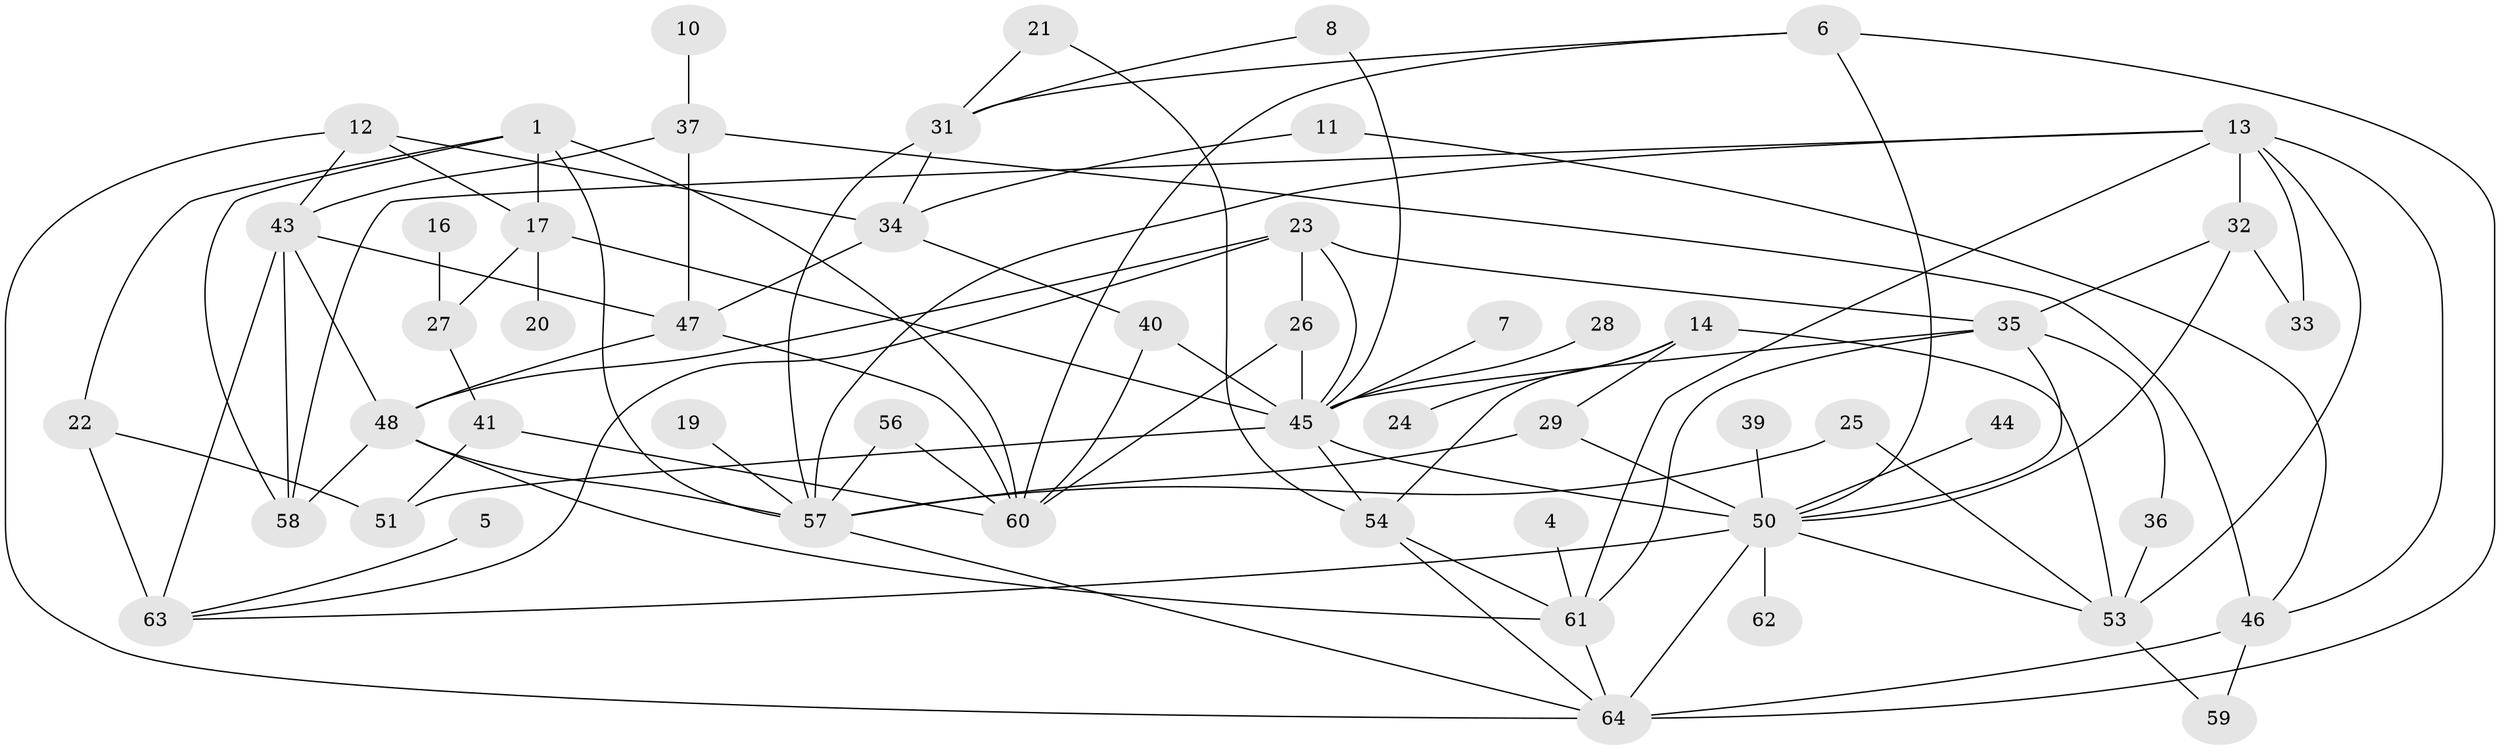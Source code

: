 // original degree distribution, {4: 0.1484375, 3: 0.21875, 7: 0.0078125, 0: 0.078125, 6: 0.046875, 2: 0.2578125, 1: 0.1640625, 5: 0.0703125, 9: 0.0078125}
// Generated by graph-tools (version 1.1) at 2025/49/03/09/25 03:49:11]
// undirected, 53 vertices, 100 edges
graph export_dot {
graph [start="1"]
  node [color=gray90,style=filled];
  1;
  4;
  5;
  6;
  7;
  8;
  10;
  11;
  12;
  13;
  14;
  16;
  17;
  19;
  20;
  21;
  22;
  23;
  24;
  25;
  26;
  27;
  28;
  29;
  31;
  32;
  33;
  34;
  35;
  36;
  37;
  39;
  40;
  41;
  43;
  44;
  45;
  46;
  47;
  48;
  50;
  51;
  53;
  54;
  56;
  57;
  58;
  59;
  60;
  61;
  62;
  63;
  64;
  1 -- 17 [weight=1.0];
  1 -- 22 [weight=1.0];
  1 -- 57 [weight=1.0];
  1 -- 58 [weight=1.0];
  1 -- 60 [weight=1.0];
  4 -- 61 [weight=1.0];
  5 -- 63 [weight=1.0];
  6 -- 31 [weight=1.0];
  6 -- 50 [weight=1.0];
  6 -- 60 [weight=1.0];
  6 -- 64 [weight=1.0];
  7 -- 45 [weight=1.0];
  8 -- 31 [weight=1.0];
  8 -- 45 [weight=1.0];
  10 -- 37 [weight=1.0];
  11 -- 34 [weight=1.0];
  11 -- 46 [weight=1.0];
  12 -- 17 [weight=1.0];
  12 -- 34 [weight=1.0];
  12 -- 43 [weight=1.0];
  12 -- 64 [weight=1.0];
  13 -- 32 [weight=1.0];
  13 -- 33 [weight=1.0];
  13 -- 46 [weight=1.0];
  13 -- 53 [weight=1.0];
  13 -- 57 [weight=1.0];
  13 -- 58 [weight=1.0];
  13 -- 61 [weight=1.0];
  14 -- 24 [weight=1.0];
  14 -- 29 [weight=1.0];
  14 -- 53 [weight=1.0];
  14 -- 54 [weight=1.0];
  16 -- 27 [weight=1.0];
  17 -- 20 [weight=1.0];
  17 -- 27 [weight=1.0];
  17 -- 45 [weight=1.0];
  19 -- 57 [weight=1.0];
  21 -- 31 [weight=1.0];
  21 -- 54 [weight=1.0];
  22 -- 51 [weight=1.0];
  22 -- 63 [weight=1.0];
  23 -- 26 [weight=1.0];
  23 -- 35 [weight=1.0];
  23 -- 45 [weight=1.0];
  23 -- 48 [weight=1.0];
  23 -- 63 [weight=1.0];
  25 -- 53 [weight=1.0];
  25 -- 57 [weight=1.0];
  26 -- 45 [weight=1.0];
  26 -- 60 [weight=1.0];
  27 -- 41 [weight=1.0];
  28 -- 45 [weight=1.0];
  29 -- 50 [weight=1.0];
  29 -- 57 [weight=1.0];
  31 -- 34 [weight=1.0];
  31 -- 57 [weight=1.0];
  32 -- 33 [weight=1.0];
  32 -- 35 [weight=1.0];
  32 -- 50 [weight=1.0];
  34 -- 40 [weight=1.0];
  34 -- 47 [weight=1.0];
  35 -- 36 [weight=1.0];
  35 -- 45 [weight=1.0];
  35 -- 50 [weight=1.0];
  35 -- 61 [weight=1.0];
  36 -- 53 [weight=1.0];
  37 -- 43 [weight=1.0];
  37 -- 46 [weight=1.0];
  37 -- 47 [weight=1.0];
  39 -- 50 [weight=1.0];
  40 -- 45 [weight=1.0];
  40 -- 60 [weight=1.0];
  41 -- 51 [weight=1.0];
  41 -- 60 [weight=1.0];
  43 -- 47 [weight=1.0];
  43 -- 48 [weight=1.0];
  43 -- 58 [weight=1.0];
  43 -- 63 [weight=3.0];
  44 -- 50 [weight=1.0];
  45 -- 50 [weight=1.0];
  45 -- 51 [weight=1.0];
  45 -- 54 [weight=2.0];
  46 -- 59 [weight=1.0];
  46 -- 64 [weight=2.0];
  47 -- 48 [weight=1.0];
  47 -- 60 [weight=1.0];
  48 -- 57 [weight=1.0];
  48 -- 58 [weight=2.0];
  48 -- 61 [weight=1.0];
  50 -- 53 [weight=1.0];
  50 -- 62 [weight=1.0];
  50 -- 63 [weight=1.0];
  50 -- 64 [weight=1.0];
  53 -- 59 [weight=1.0];
  54 -- 61 [weight=1.0];
  54 -- 64 [weight=1.0];
  56 -- 57 [weight=1.0];
  56 -- 60 [weight=1.0];
  57 -- 64 [weight=1.0];
  61 -- 64 [weight=1.0];
}
